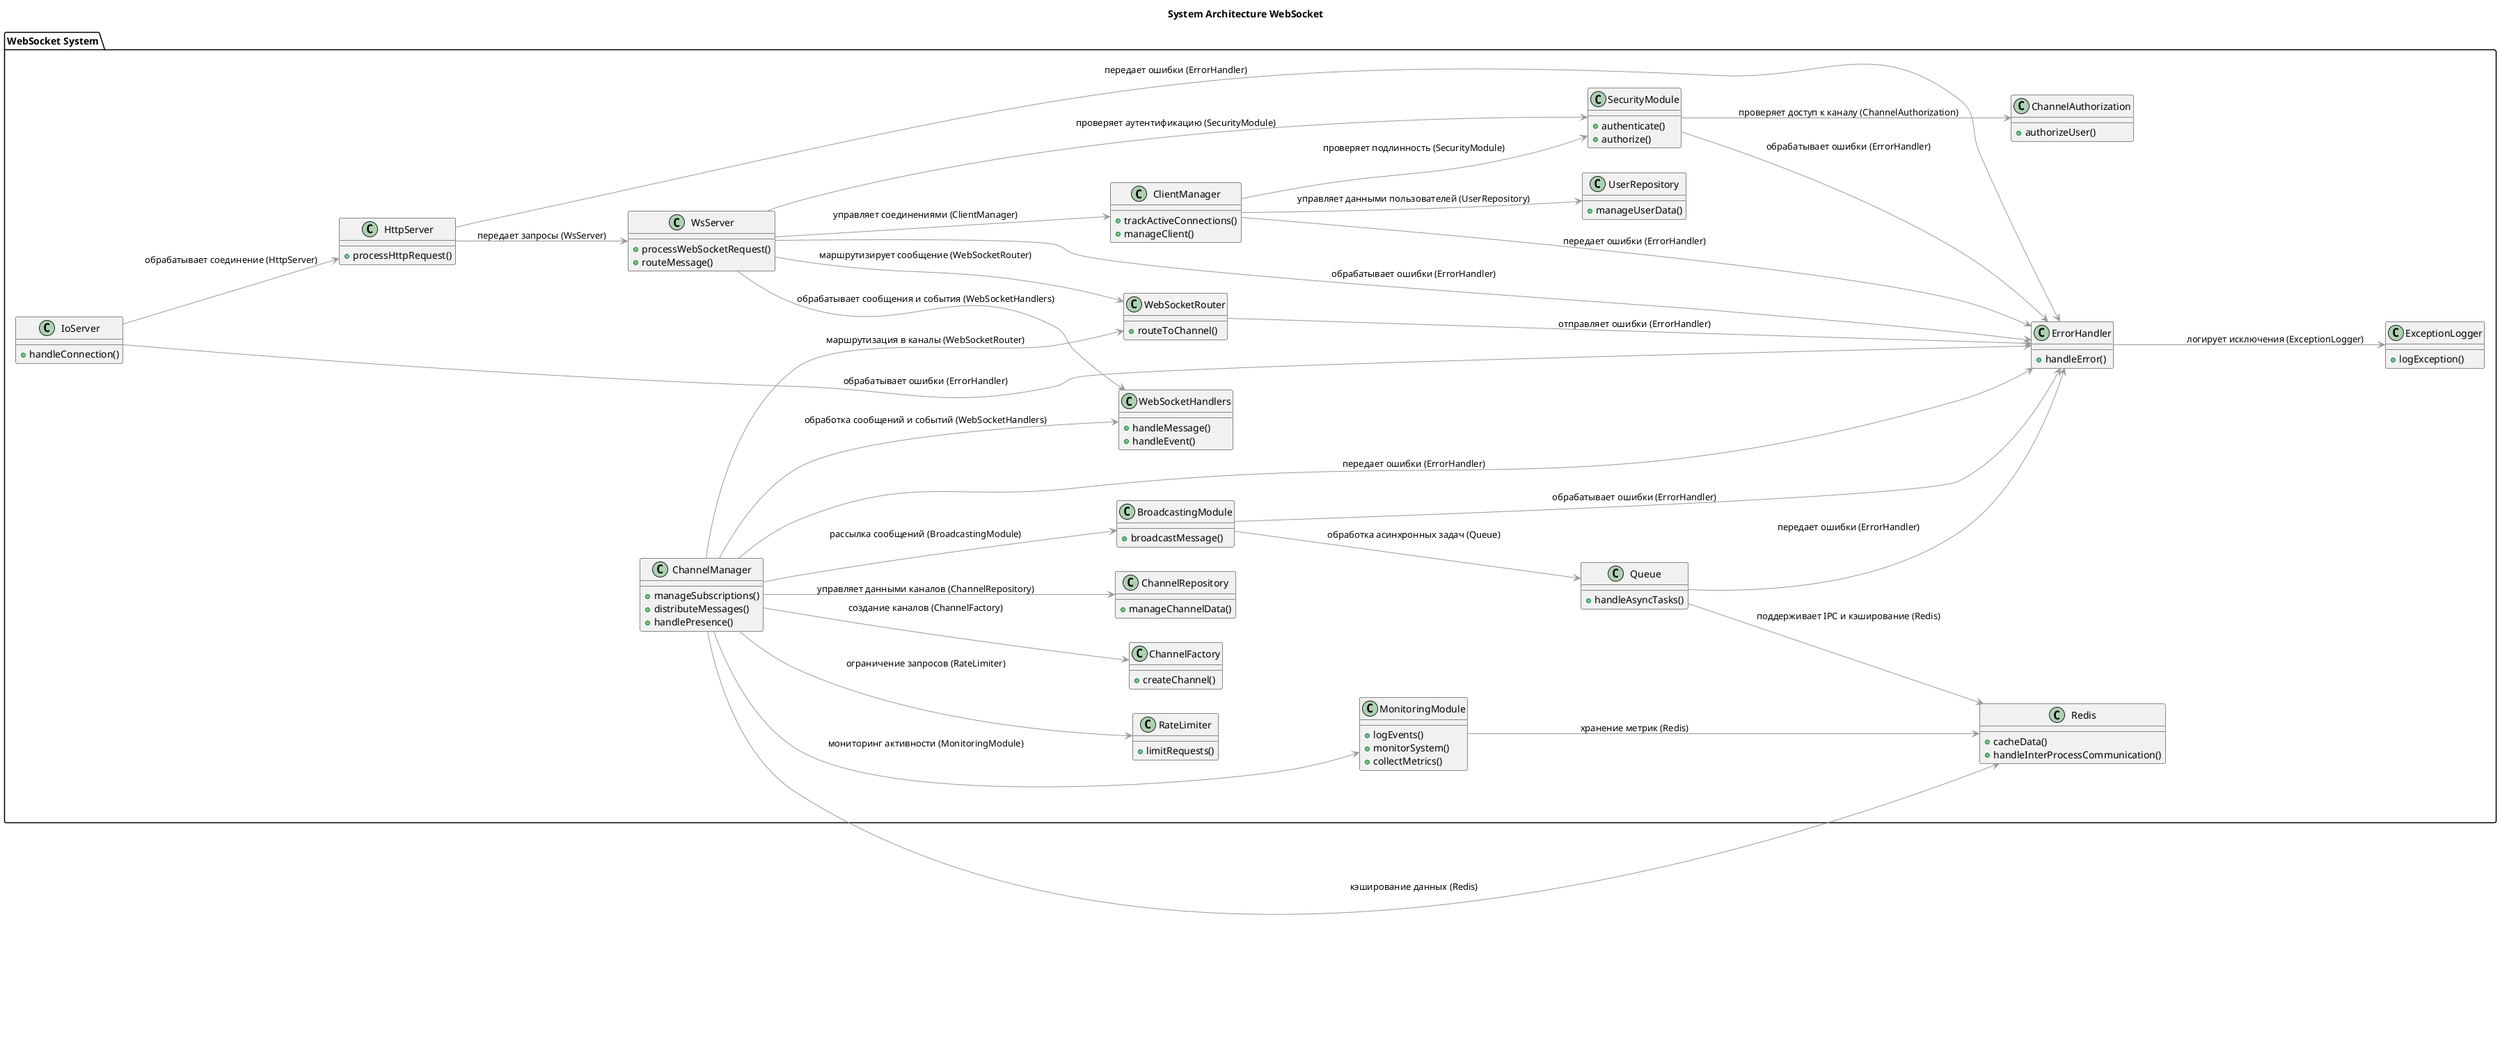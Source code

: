 @startuml
title System Architecture WebSocket

left to right direction

' Определяем палитру цветов для стрелок
!define COLOR_CLASS #999999

package "WebSocket System" {

    ' Классы
        class ErrorHandler {
            +handleError()
            ' Комментарий: Обрабатывает ошибки и логирует исключения.
        }

    class IoServer {
        +handleConnection()
        ' Комментарий: Обрабатывает входящие соединения.
    }
    class HttpServer {
        +processHttpRequest()
        ' Комментарий: Обрабатывает HTTP-запросы для WebSocket-соединений.
    }
    class WsServer {
        +processWebSocketRequest()
        +routeMessage()
        ' Комментарий: Управляет WebSocket-соединениями и маршрутизацией сообщений.
    }
    class WebSocketRouter {
        +routeToChannel()
        ' Комментарий: Маршрутизирует сообщения в соответствующие каналы.
    }
    class ClientManager {
        +trackActiveConnections()
        +manageClient()
        ' Комментарий: Управляет активными соединениями клиентов.
    }
    class ChannelManager {
        +manageSubscriptions()
        +distributeMessages()
        +handlePresence()
        ' Комментарий: Управляет подписками, распределением сообщений и присутствием.
    }
    class SecurityModule {
        +authenticate()
        +authorize()
        ' Комментарий: Отвечает за аутентификацию и авторизацию.
    }
    class ChannelAuthorization {
        +authorizeUser()
        ' Комментарий: Проверяет доступ пользователя к каналу.
    }
    class BroadcastingModule {
        +broadcastMessage()
        ' Комментарий: Отвечает за рассылку сообщений.
    }
    class MonitoringModule {
        +logEvents()
        +monitorSystem()
        +collectMetrics()
        ' Комментарий: Осуществляет мониторинг и логирование.
    }
    class Queue {
        +handleAsyncTasks()
        ' Комментарий: Управляет асинхронными задачами и обработкой сообщений.
    }
    class Redis {
        +cacheData()
        +handleInterProcessCommunication()
        ' Комментарий: Кэширует данные и обеспечивает IPC.
    }
    class ChannelFactory {
        +createChannel()
        ' Комментарий: Создает различные типы каналов.
    }
    class ExceptionLogger {
        +logException()
        ' Комментарий: Логирует исключения.
    }
    class UserRepository {
        +manageUserData()
        ' Комментарий: Управляет данными пользователей.
    }
    class ChannelRepository {
        +manageChannelData()
        ' Комментарий: Управляет данными каналов.
    }
    class RateLimiter {
        +limitRequests()
        ' Комментарий: Ограничивает количество запросов от клиента.
    }
    class WebSocketHandlers {
        +handleMessage()
        +handleEvent()
        ' Комментарий: Обрабатывает сообщения и события от клиентов.
    }

    ' Связи между классами
    ErrorHandler -[COLOR_CLASS]-> ExceptionLogger : логирует исключения (ExceptionLogger)
    IoServer -[COLOR_CLASS]-> HttpServer : обрабатывает соединение (HttpServer)
    HttpServer -[COLOR_CLASS]-> WsServer : передает запросы (WsServer)
    WsServer -[COLOR_CLASS]-> WebSocketRouter : маршрутизирует сообщение (WebSocketRouter)
    WsServer -[COLOR_CLASS]-> ClientManager : управляет соединениями (ClientManager)
    WsServer -[COLOR_CLASS]-> SecurityModule : проверяет аутентификацию (SecurityModule)
    SecurityModule -[COLOR_CLASS]-> ChannelAuthorization : проверяет доступ к каналу (ChannelAuthorization)
    WsServer -[COLOR_CLASS]-> WebSocketHandlers : обрабатывает сообщения и события (WebSocketHandlers)
    ClientManager -[COLOR_CLASS]-> SecurityModule : проверяет подлинность (SecurityModule)
    ChannelManager -[COLOR_CLASS]-> WebSocketRouter : маршрутизация в каналы (WebSocketRouter)
    ChannelManager -[COLOR_CLASS]-> BroadcastingModule : рассылка сообщений (BroadcastingModule)
    ChannelManager -[COLOR_CLASS]-> MonitoringModule : мониторинг активности (MonitoringModule)
    ChannelManager -[COLOR_CLASS]-> RateLimiter : ограничение запросов (RateLimiter)
    ChannelManager -[COLOR_CLASS]-> WebSocketHandlers : обработка сообщений и событий (WebSocketHandlers)
    ChannelManager -[COLOR_CLASS]-> Redis : кэширование данных (Redis)
    ChannelManager -[COLOR_CLASS]-> ChannelFactory : создание каналов (ChannelFactory)
    MonitoringModule -[COLOR_CLASS]-> Redis : хранение метрик (Redis)
    BroadcastingModule -[COLOR_CLASS]-> Queue : обработка асинхронных задач (Queue)
    Queue -[COLOR_CLASS]-> Redis : поддерживает IPC и кэширование (Redis)
    IoServer -[COLOR_CLASS]-> ErrorHandler : обрабатывает ошибки (ErrorHandler)
    HttpServer -[COLOR_CLASS]-> ErrorHandler : передает ошибки (ErrorHandler)
    WsServer -[COLOR_CLASS]-> ErrorHandler : обрабатывает ошибки (ErrorHandler)
    WebSocketRouter -[COLOR_CLASS]-> ErrorHandler : отправляет ошибки (ErrorHandler)
    ClientManager -[COLOR_CLASS]-> ErrorHandler : передает ошибки (ErrorHandler)
    ChannelManager -[COLOR_CLASS]-> ErrorHandler : передает ошибки (ErrorHandler)
    SecurityModule -[COLOR_CLASS]-> ErrorHandler : обрабатывает ошибки (ErrorHandler)
    BroadcastingModule -[COLOR_CLASS]-> ErrorHandler : обрабатывает ошибки (ErrorHandler)
    Queue -[COLOR_CLASS]-> ErrorHandler : передает ошибки (ErrorHandler)
    ClientManager -[COLOR_CLASS]-> UserRepository : управляет данными пользователей (UserRepository)
    ChannelManager -[COLOR_CLASS]-> ChannelRepository : управляет данными каналов (ChannelRepository)
}

@enduml
